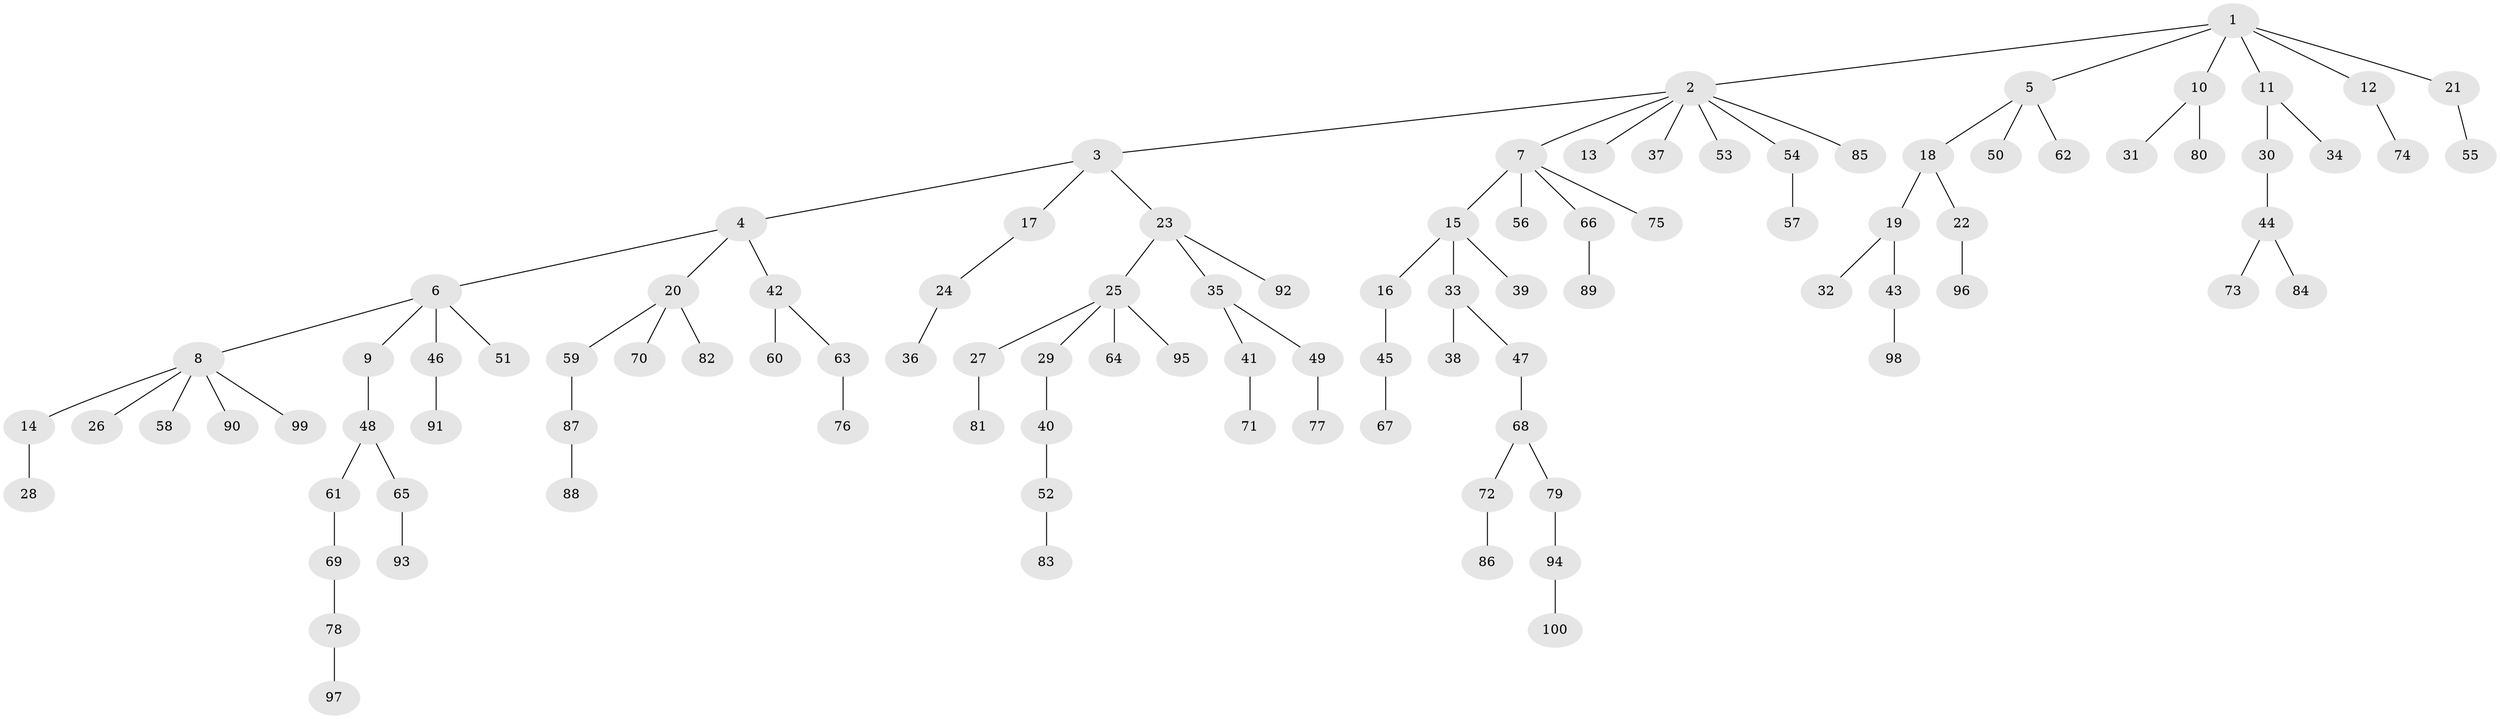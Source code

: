 // Generated by graph-tools (version 1.1) at 2025/11/02/21/25 10:11:10]
// undirected, 100 vertices, 99 edges
graph export_dot {
graph [start="1"]
  node [color=gray90,style=filled];
  1;
  2;
  3;
  4;
  5;
  6;
  7;
  8;
  9;
  10;
  11;
  12;
  13;
  14;
  15;
  16;
  17;
  18;
  19;
  20;
  21;
  22;
  23;
  24;
  25;
  26;
  27;
  28;
  29;
  30;
  31;
  32;
  33;
  34;
  35;
  36;
  37;
  38;
  39;
  40;
  41;
  42;
  43;
  44;
  45;
  46;
  47;
  48;
  49;
  50;
  51;
  52;
  53;
  54;
  55;
  56;
  57;
  58;
  59;
  60;
  61;
  62;
  63;
  64;
  65;
  66;
  67;
  68;
  69;
  70;
  71;
  72;
  73;
  74;
  75;
  76;
  77;
  78;
  79;
  80;
  81;
  82;
  83;
  84;
  85;
  86;
  87;
  88;
  89;
  90;
  91;
  92;
  93;
  94;
  95;
  96;
  97;
  98;
  99;
  100;
  1 -- 2;
  1 -- 5;
  1 -- 10;
  1 -- 11;
  1 -- 12;
  1 -- 21;
  2 -- 3;
  2 -- 7;
  2 -- 13;
  2 -- 37;
  2 -- 53;
  2 -- 54;
  2 -- 85;
  3 -- 4;
  3 -- 17;
  3 -- 23;
  4 -- 6;
  4 -- 20;
  4 -- 42;
  5 -- 18;
  5 -- 50;
  5 -- 62;
  6 -- 8;
  6 -- 9;
  6 -- 46;
  6 -- 51;
  7 -- 15;
  7 -- 56;
  7 -- 66;
  7 -- 75;
  8 -- 14;
  8 -- 26;
  8 -- 58;
  8 -- 90;
  8 -- 99;
  9 -- 48;
  10 -- 31;
  10 -- 80;
  11 -- 30;
  11 -- 34;
  12 -- 74;
  14 -- 28;
  15 -- 16;
  15 -- 33;
  15 -- 39;
  16 -- 45;
  17 -- 24;
  18 -- 19;
  18 -- 22;
  19 -- 32;
  19 -- 43;
  20 -- 59;
  20 -- 70;
  20 -- 82;
  21 -- 55;
  22 -- 96;
  23 -- 25;
  23 -- 35;
  23 -- 92;
  24 -- 36;
  25 -- 27;
  25 -- 29;
  25 -- 64;
  25 -- 95;
  27 -- 81;
  29 -- 40;
  30 -- 44;
  33 -- 38;
  33 -- 47;
  35 -- 41;
  35 -- 49;
  40 -- 52;
  41 -- 71;
  42 -- 60;
  42 -- 63;
  43 -- 98;
  44 -- 73;
  44 -- 84;
  45 -- 67;
  46 -- 91;
  47 -- 68;
  48 -- 61;
  48 -- 65;
  49 -- 77;
  52 -- 83;
  54 -- 57;
  59 -- 87;
  61 -- 69;
  63 -- 76;
  65 -- 93;
  66 -- 89;
  68 -- 72;
  68 -- 79;
  69 -- 78;
  72 -- 86;
  78 -- 97;
  79 -- 94;
  87 -- 88;
  94 -- 100;
}
